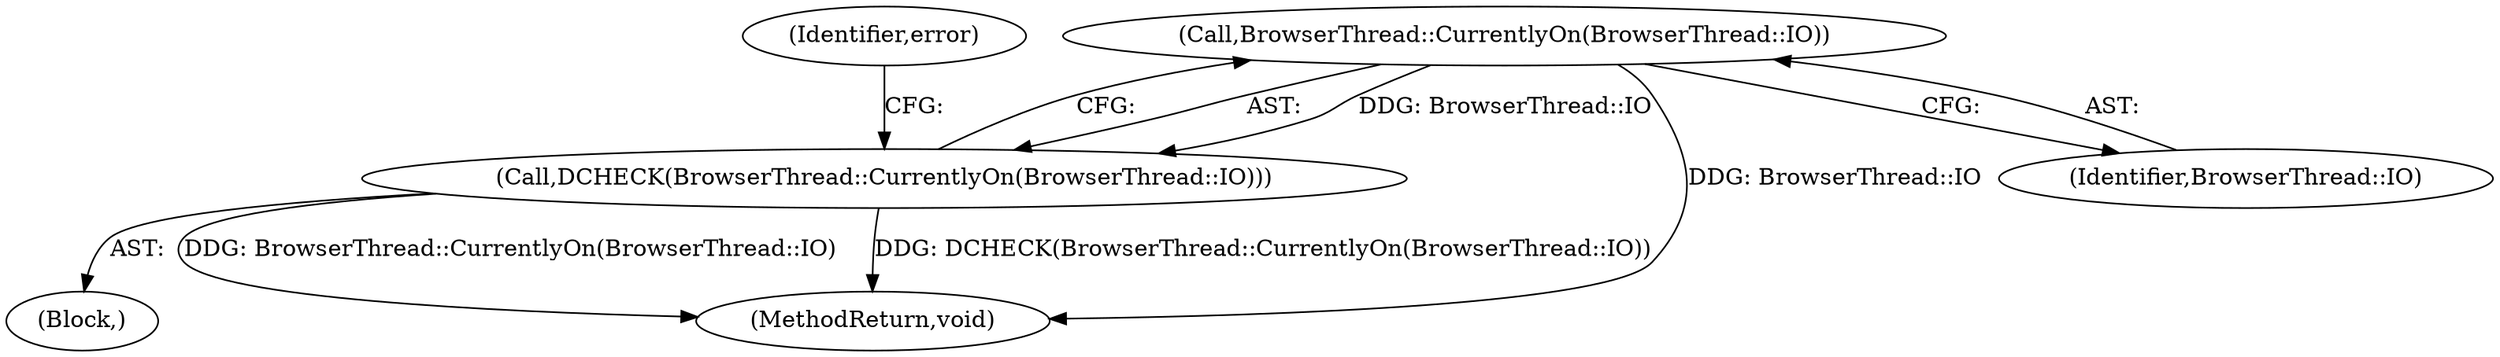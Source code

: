digraph "0_Chrome_57fb5393bf051c590769c9b5723d5a9f4090a4cc@API" {
"1000108" [label="(Call,BrowserThread::CurrentlyOn(BrowserThread::IO))"];
"1000107" [label="(Call,DCHECK(BrowserThread::CurrentlyOn(BrowserThread::IO)))"];
"1000109" [label="(Identifier,BrowserThread::IO)"];
"1000106" [label="(Block,)"];
"1000172" [label="(MethodReturn,void)"];
"1000112" [label="(Identifier,error)"];
"1000108" [label="(Call,BrowserThread::CurrentlyOn(BrowserThread::IO))"];
"1000107" [label="(Call,DCHECK(BrowserThread::CurrentlyOn(BrowserThread::IO)))"];
"1000108" -> "1000107"  [label="AST: "];
"1000108" -> "1000109"  [label="CFG: "];
"1000109" -> "1000108"  [label="AST: "];
"1000107" -> "1000108"  [label="CFG: "];
"1000108" -> "1000172"  [label="DDG: BrowserThread::IO"];
"1000108" -> "1000107"  [label="DDG: BrowserThread::IO"];
"1000107" -> "1000106"  [label="AST: "];
"1000112" -> "1000107"  [label="CFG: "];
"1000107" -> "1000172"  [label="DDG: BrowserThread::CurrentlyOn(BrowserThread::IO)"];
"1000107" -> "1000172"  [label="DDG: DCHECK(BrowserThread::CurrentlyOn(BrowserThread::IO))"];
}
